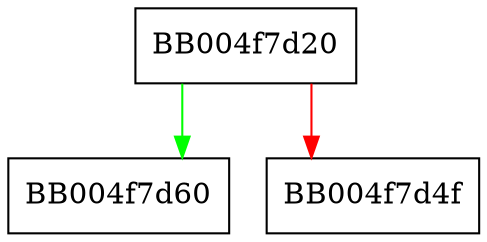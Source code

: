 digraph ossl_qlog_event_connectivity_connection_started {
  node [shape="box"];
  graph [splines=ortho];
  BB004f7d20 -> BB004f7d60 [color="green"];
  BB004f7d20 -> BB004f7d4f [color="red"];
}